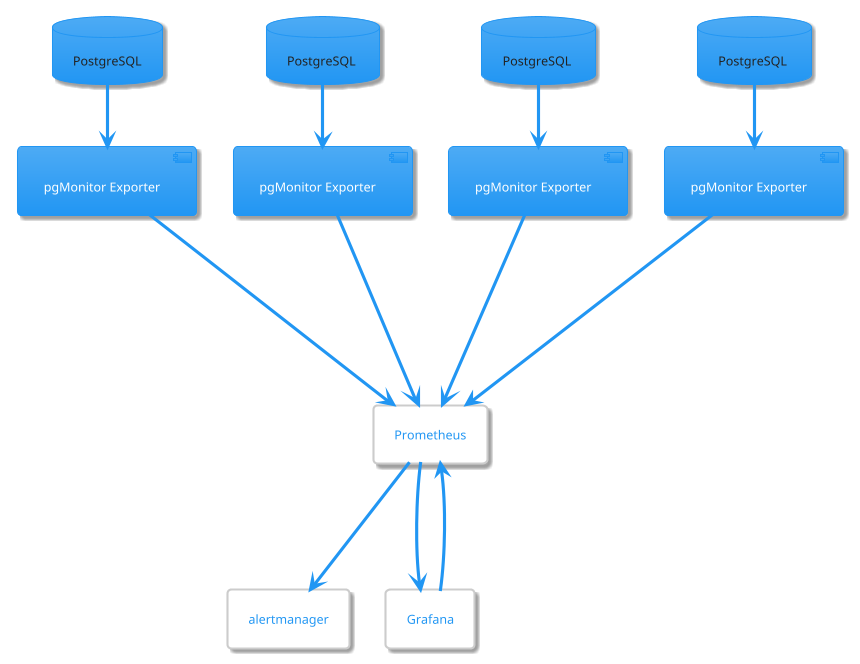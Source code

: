 @startuml
!theme materia
database "PostgreSQL" as db1 
database "PostgreSQL " as db2
database "PostgreSQL " as db3
database "PostgreSQL " as db4

rectangle "Prometheus" as prometheus

component "pgMonitor Exporter" as exporter1
component "pgMonitor Exporter" as exporter2
component "pgMonitor Exporter" as exporter3
component "pgMonitor Exporter" as exporter4

rectangle "alertmanager" as altmanager
rectangle "Grafana" as grafana

db1 --> exporter1
db2 --> exporter2
db3 --> exporter3
db4 --> exporter4

exporter1 ----> prometheus
exporter2 ----> prometheus
exporter3 ----> prometheus
exporter4 ----> prometheus

prometheus ---> altmanager
prometheus ---> grafana
grafana ---> prometheus
@enduml